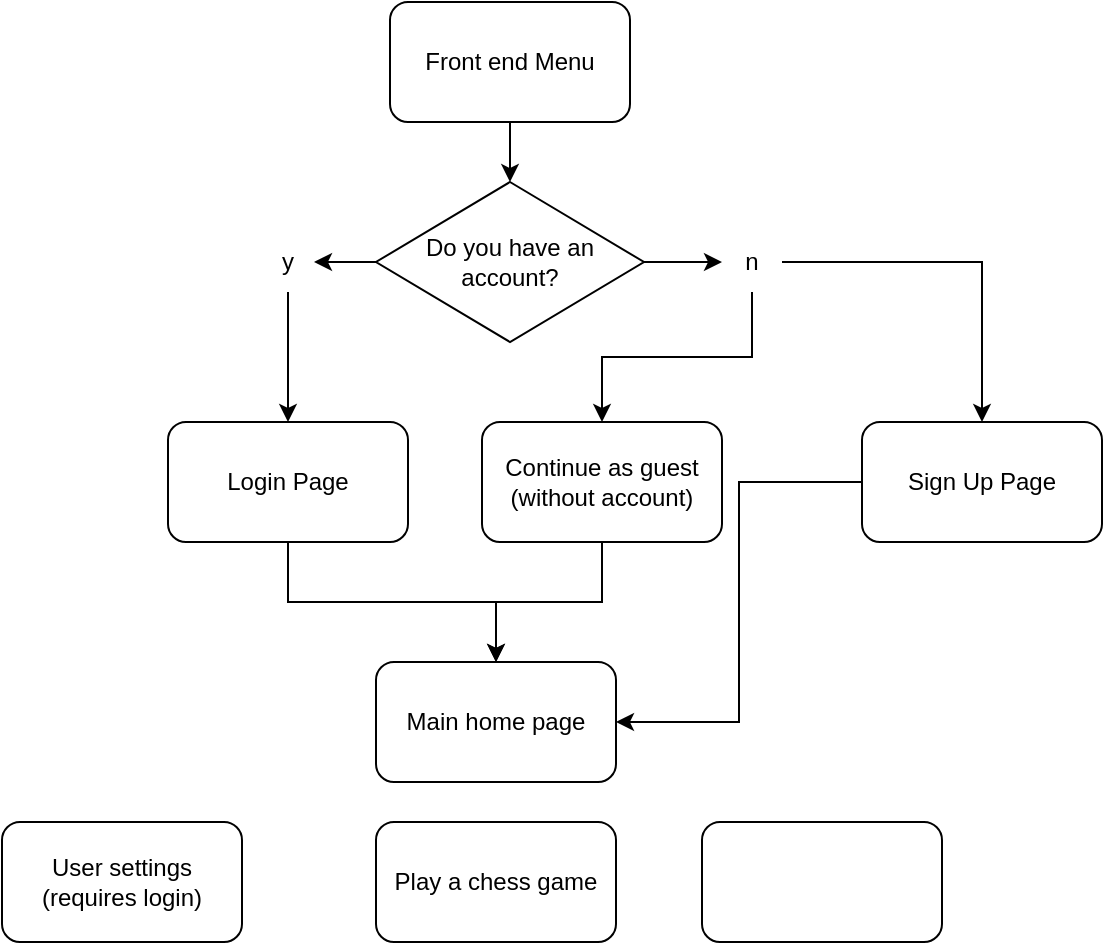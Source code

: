 <mxfile version="16.0.0" type="device"><diagram id="O0mb5RPqDDt4UXHJKPzm" name="Page-1"><mxGraphModel dx="1278" dy="649" grid="1" gridSize="10" guides="1" tooltips="1" connect="1" arrows="1" fold="1" page="1" pageScale="1" pageWidth="827" pageHeight="1169" math="0" shadow="0"><root><mxCell id="0"/><mxCell id="1" parent="0"/><mxCell id="0FYwIIxkj6RAfxUfEHjQ-3" style="edgeStyle=orthogonalEdgeStyle;rounded=0;orthogonalLoop=1;jettySize=auto;html=1;" parent="1" source="0FYwIIxkj6RAfxUfEHjQ-2" edge="1"><mxGeometry relative="1" as="geometry"><mxPoint x="414" y="120" as="targetPoint"/></mxGeometry></mxCell><mxCell id="0FYwIIxkj6RAfxUfEHjQ-2" value="Front end Menu" style="rounded=1;whiteSpace=wrap;html=1;" parent="1" vertex="1"><mxGeometry x="354" y="30" width="120" height="60" as="geometry"/></mxCell><mxCell id="0FYwIIxkj6RAfxUfEHjQ-6" style="edgeStyle=orthogonalEdgeStyle;rounded=0;orthogonalLoop=1;jettySize=auto;html=1;exitX=0;exitY=0.5;exitDx=0;exitDy=0;" parent="1" source="0FYwIIxkj6RAfxUfEHjQ-5" target="0FYwIIxkj6RAfxUfEHjQ-8" edge="1"><mxGeometry relative="1" as="geometry"><mxPoint x="327" y="200" as="targetPoint"/><Array as="points"><mxPoint x="320" y="160"/></Array></mxGeometry></mxCell><mxCell id="0FYwIIxkj6RAfxUfEHjQ-13" style="edgeStyle=orthogonalEdgeStyle;rounded=0;orthogonalLoop=1;jettySize=auto;html=1;" parent="1" source="0FYwIIxkj6RAfxUfEHjQ-5" target="0FYwIIxkj6RAfxUfEHjQ-12" edge="1"><mxGeometry relative="1" as="geometry"/></mxCell><mxCell id="0FYwIIxkj6RAfxUfEHjQ-5" value="Do you have an account?" style="rhombus;whiteSpace=wrap;html=1;" parent="1" vertex="1"><mxGeometry x="347" y="120" width="134" height="80" as="geometry"/></mxCell><mxCell id="0FYwIIxkj6RAfxUfEHjQ-8" value="y" style="text;html=1;strokeColor=none;fillColor=none;align=center;verticalAlign=middle;whiteSpace=wrap;rounded=0;" parent="1" vertex="1"><mxGeometry x="290" y="145" width="26" height="30" as="geometry"/></mxCell><mxCell id="0FYwIIxkj6RAfxUfEHjQ-9" style="edgeStyle=orthogonalEdgeStyle;rounded=0;orthogonalLoop=1;jettySize=auto;html=1;exitX=0.5;exitY=1;exitDx=0;exitDy=0;" parent="1" source="0FYwIIxkj6RAfxUfEHjQ-8" target="0FYwIIxkj6RAfxUfEHjQ-8" edge="1"><mxGeometry relative="1" as="geometry"/></mxCell><mxCell id="0FYwIIxkj6RAfxUfEHjQ-10" value="" style="endArrow=classic;html=1;rounded=0;exitX=0.5;exitY=1;exitDx=0;exitDy=0;" parent="1" source="0FYwIIxkj6RAfxUfEHjQ-8" edge="1"><mxGeometry width="50" height="50" relative="1" as="geometry"><mxPoint x="390" y="350" as="sourcePoint"/><mxPoint x="303" y="240" as="targetPoint"/></mxGeometry></mxCell><mxCell id="0FYwIIxkj6RAfxUfEHjQ-14" style="edgeStyle=orthogonalEdgeStyle;rounded=0;orthogonalLoop=1;jettySize=auto;html=1;entryX=0.5;entryY=0;entryDx=0;entryDy=0;" parent="1" source="0FYwIIxkj6RAfxUfEHjQ-12" edge="1" target="0FYwIIxkj6RAfxUfEHjQ-16"><mxGeometry relative="1" as="geometry"><mxPoint x="535" y="240" as="targetPoint"/></mxGeometry></mxCell><mxCell id="pLr3F1oSbbHTTRJWJJ3F-3" style="edgeStyle=orthogonalEdgeStyle;rounded=0;orthogonalLoop=1;jettySize=auto;html=1;entryX=0.5;entryY=0;entryDx=0;entryDy=0;" edge="1" parent="1" source="0FYwIIxkj6RAfxUfEHjQ-12" target="pLr3F1oSbbHTTRJWJJ3F-1"><mxGeometry relative="1" as="geometry"/></mxCell><mxCell id="0FYwIIxkj6RAfxUfEHjQ-12" value="n" style="text;html=1;strokeColor=none;fillColor=none;align=center;verticalAlign=middle;whiteSpace=wrap;rounded=0;" parent="1" vertex="1"><mxGeometry x="520" y="145" width="30" height="30" as="geometry"/></mxCell><mxCell id="pLr3F1oSbbHTTRJWJJ3F-10" style="edgeStyle=orthogonalEdgeStyle;rounded=0;orthogonalLoop=1;jettySize=auto;html=1;" edge="1" parent="1" source="0FYwIIxkj6RAfxUfEHjQ-15" target="0FYwIIxkj6RAfxUfEHjQ-20"><mxGeometry relative="1" as="geometry"/></mxCell><mxCell id="0FYwIIxkj6RAfxUfEHjQ-15" value="Login Page" style="rounded=1;whiteSpace=wrap;html=1;" parent="1" vertex="1"><mxGeometry x="243" y="240" width="120" height="60" as="geometry"/></mxCell><mxCell id="pLr3F1oSbbHTTRJWJJ3F-9" style="edgeStyle=orthogonalEdgeStyle;rounded=0;orthogonalLoop=1;jettySize=auto;html=1;entryX=1;entryY=0.5;entryDx=0;entryDy=0;" edge="1" parent="1" source="0FYwIIxkj6RAfxUfEHjQ-16" target="0FYwIIxkj6RAfxUfEHjQ-20"><mxGeometry relative="1" as="geometry"/></mxCell><mxCell id="0FYwIIxkj6RAfxUfEHjQ-16" value="Sign Up Page" style="rounded=1;whiteSpace=wrap;html=1;" parent="1" vertex="1"><mxGeometry x="590" y="240" width="120" height="60" as="geometry"/></mxCell><mxCell id="0FYwIIxkj6RAfxUfEHjQ-20" value="Main home page" style="rounded=1;whiteSpace=wrap;html=1;" parent="1" vertex="1"><mxGeometry x="347" y="360" width="120" height="60" as="geometry"/></mxCell><mxCell id="pLr3F1oSbbHTTRJWJJ3F-4" style="edgeStyle=orthogonalEdgeStyle;rounded=0;orthogonalLoop=1;jettySize=auto;html=1;entryX=0.5;entryY=0;entryDx=0;entryDy=0;" edge="1" parent="1" source="pLr3F1oSbbHTTRJWJJ3F-1" target="0FYwIIxkj6RAfxUfEHjQ-20"><mxGeometry relative="1" as="geometry"/></mxCell><mxCell id="pLr3F1oSbbHTTRJWJJ3F-1" value="Continue as guest (without account)" style="rounded=1;whiteSpace=wrap;html=1;" vertex="1" parent="1"><mxGeometry x="400" y="240" width="120" height="60" as="geometry"/></mxCell><mxCell id="pLr3F1oSbbHTTRJWJJ3F-11" value="User settings (requires login)" style="rounded=1;whiteSpace=wrap;html=1;" vertex="1" parent="1"><mxGeometry x="160" y="440" width="120" height="60" as="geometry"/></mxCell><mxCell id="pLr3F1oSbbHTTRJWJJ3F-12" value="Play a chess game" style="rounded=1;whiteSpace=wrap;html=1;" vertex="1" parent="1"><mxGeometry x="347" y="440" width="120" height="60" as="geometry"/></mxCell><mxCell id="pLr3F1oSbbHTTRJWJJ3F-13" value="" style="rounded=1;whiteSpace=wrap;html=1;" vertex="1" parent="1"><mxGeometry x="510" y="440" width="120" height="60" as="geometry"/></mxCell></root></mxGraphModel></diagram></mxfile>